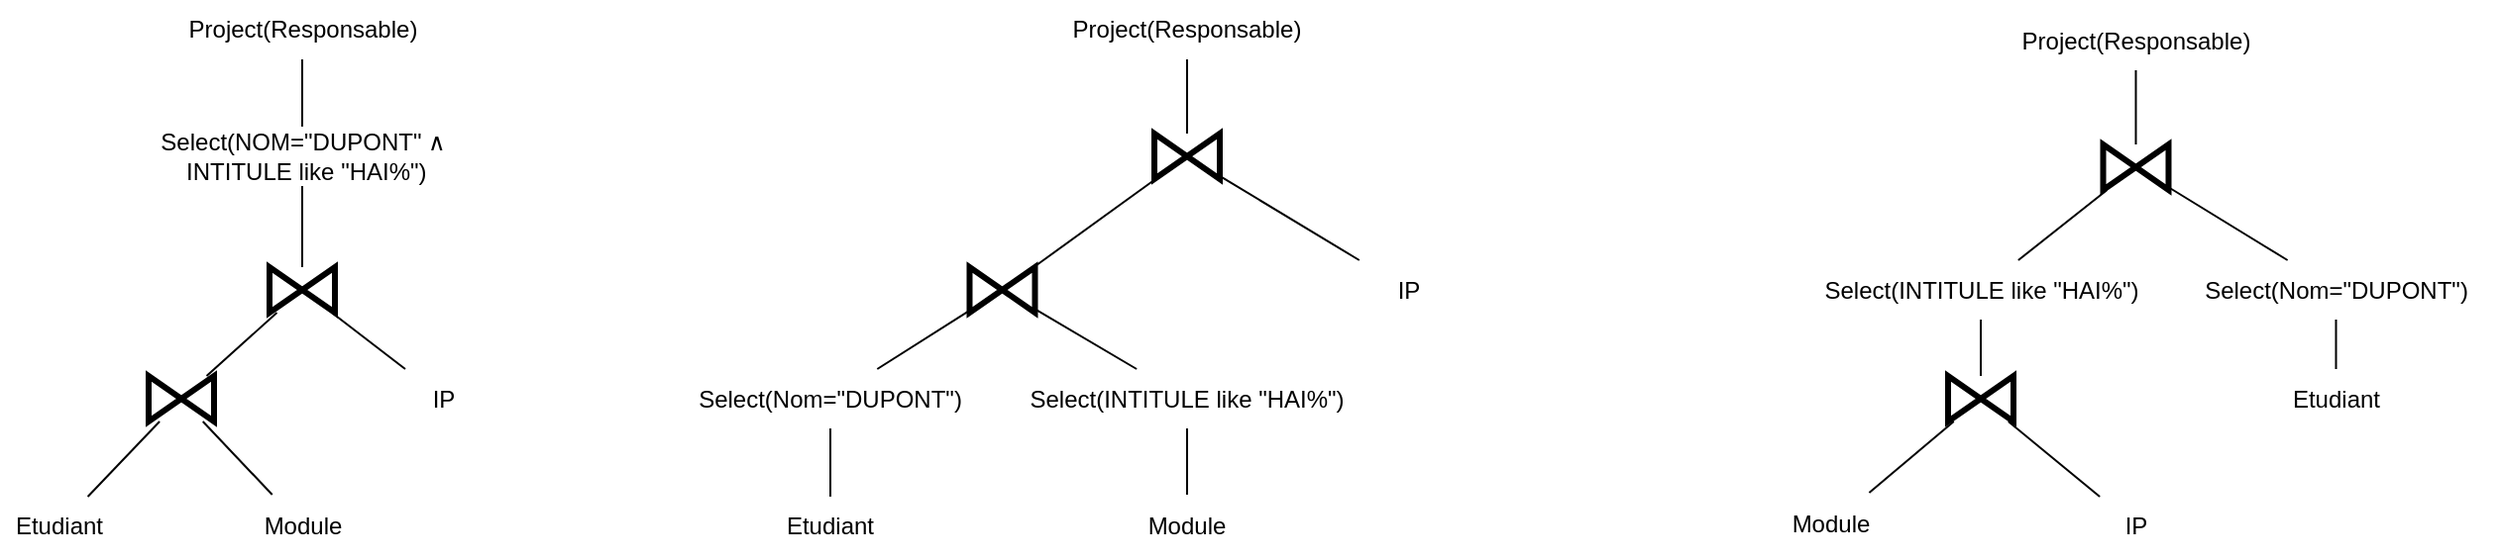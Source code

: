 <mxfile>
    <diagram id="V4EuQ2BzYgOKNBK2L6IC" name="Page-1">
        <mxGraphModel dx="792" dy="450" grid="0" gridSize="10" guides="1" tooltips="1" connect="1" arrows="1" fold="1" page="0" pageScale="1" pageWidth="1169" pageHeight="827" background="#ffffff" math="0" shadow="0">
            <root>
                <mxCell id="0"/>
                <mxCell id="1" parent="0"/>
                <mxCell id="2" value="Etudiant" style="text;html=1;strokeColor=none;fillColor=none;align=center;verticalAlign=middle;whiteSpace=wrap;rounded=0;fontColor=#000000;" vertex="1" parent="1">
                    <mxGeometry x="223" y="414" width="60" height="30" as="geometry"/>
                </mxCell>
                <mxCell id="3" value="Module" style="text;html=1;align=center;verticalAlign=middle;whiteSpace=wrap;rounded=0;fillColor=none;strokeColor=none;fontColor=#000000;" vertex="1" parent="1">
                    <mxGeometry x="344.5" y="413" width="62" height="32" as="geometry"/>
                </mxCell>
                <mxCell id="4" value="IP" style="text;html=1;strokeColor=none;fillColor=none;align=center;verticalAlign=middle;whiteSpace=wrap;rounded=0;fontColor=#000000;" vertex="1" parent="1">
                    <mxGeometry x="417" y="349.5" width="60" height="30" as="geometry"/>
                </mxCell>
                <mxCell id="7" style="edgeStyle=none;html=1;fontColor=default;endArrow=none;endFill=0;strokeColor=#000000;" edge="1" parent="1" source="5" target="2">
                    <mxGeometry relative="1" as="geometry"/>
                </mxCell>
                <mxCell id="8" style="edgeStyle=none;html=1;strokeColor=#000000;fontColor=default;endArrow=none;endFill=0;" edge="1" parent="1" source="5" target="3">
                    <mxGeometry relative="1" as="geometry"/>
                </mxCell>
                <mxCell id="5" value="" style="shape=collate;whiteSpace=wrap;html=1;rotation=90;fontColor=default;fillColor=none;strokeColor=#000000;strokeWidth=3;" vertex="1" parent="1">
                    <mxGeometry x="303" y="348" width="23" height="33" as="geometry"/>
                </mxCell>
                <mxCell id="12" style="edgeStyle=none;html=1;strokeColor=#000000;fontColor=default;endArrow=none;endFill=0;" edge="1" parent="1" source="6" target="9">
                    <mxGeometry relative="1" as="geometry"/>
                </mxCell>
                <mxCell id="6" value="Select(NOM=&quot;DUPONT&quot; ∧&lt;br&gt;&amp;nbsp;INTITULE like &quot;HAI%&quot;)" style="text;html=1;strokeColor=none;fillColor=none;align=center;verticalAlign=middle;whiteSpace=wrap;rounded=0;fontColor=#000000;" vertex="1" parent="1">
                    <mxGeometry x="293.75" y="227" width="163.5" height="30" as="geometry"/>
                </mxCell>
                <mxCell id="10" style="edgeStyle=none;html=1;strokeColor=#000000;fontColor=default;endArrow=none;endFill=0;" edge="1" parent="1" source="9" target="5">
                    <mxGeometry relative="1" as="geometry"/>
                </mxCell>
                <mxCell id="11" style="edgeStyle=none;html=1;strokeColor=#000000;fontColor=default;endArrow=none;endFill=0;" edge="1" parent="1" source="9" target="4">
                    <mxGeometry relative="1" as="geometry"/>
                </mxCell>
                <mxCell id="9" value="" style="shape=collate;whiteSpace=wrap;html=1;rotation=90;fontColor=default;fillColor=none;strokeColor=#000000;strokeWidth=3;" vertex="1" parent="1">
                    <mxGeometry x="364" y="293" width="23" height="33" as="geometry"/>
                </mxCell>
                <mxCell id="14" style="edgeStyle=none;html=1;strokeColor=#000000;fontColor=default;endArrow=none;endFill=0;" edge="1" parent="1" source="13" target="6">
                    <mxGeometry relative="1" as="geometry"/>
                </mxCell>
                <mxCell id="13" value="Project(Responsable)" style="text;html=1;strokeColor=none;fillColor=none;align=center;verticalAlign=middle;whiteSpace=wrap;rounded=0;fontColor=#000000;" vertex="1" parent="1">
                    <mxGeometry x="293.75" y="163" width="163.5" height="30" as="geometry"/>
                </mxCell>
                <mxCell id="15" value="Etudiant" style="text;html=1;strokeColor=none;fillColor=none;align=center;verticalAlign=middle;whiteSpace=wrap;rounded=0;fontColor=#000000;" vertex="1" parent="1">
                    <mxGeometry x="612" y="414" width="60" height="30" as="geometry"/>
                </mxCell>
                <mxCell id="16" value="Module" style="text;html=1;align=center;verticalAlign=middle;whiteSpace=wrap;rounded=0;fillColor=none;strokeColor=none;fontColor=#000000;" vertex="1" parent="1">
                    <mxGeometry x="791" y="413" width="62" height="32" as="geometry"/>
                </mxCell>
                <mxCell id="19" style="edgeStyle=none;html=1;strokeColor=#000000;fontColor=default;endArrow=none;endFill=0;" edge="1" parent="1" source="17" target="15">
                    <mxGeometry relative="1" as="geometry"/>
                </mxCell>
                <mxCell id="17" value="Select(Nom=&quot;DUPONT&quot;)" style="text;html=1;strokeColor=none;fillColor=none;align=center;verticalAlign=middle;whiteSpace=wrap;rounded=0;fontColor=#000000;" vertex="1" parent="1">
                    <mxGeometry x="560.25" y="349.5" width="163.5" height="30" as="geometry"/>
                </mxCell>
                <mxCell id="20" style="edgeStyle=none;html=1;strokeColor=#000000;fontColor=default;endArrow=none;endFill=0;" edge="1" parent="1" source="18" target="16">
                    <mxGeometry relative="1" as="geometry"/>
                </mxCell>
                <mxCell id="18" value="Select(INTITULE like &quot;HAI%&quot;)" style="text;html=1;strokeColor=none;fillColor=none;align=center;verticalAlign=middle;whiteSpace=wrap;rounded=0;fontColor=#000000;" vertex="1" parent="1">
                    <mxGeometry x="740.25" y="349.5" width="163.5" height="30" as="geometry"/>
                </mxCell>
                <mxCell id="22" style="edgeStyle=none;html=1;strokeColor=#000000;fontColor=default;endArrow=none;endFill=0;" edge="1" parent="1" source="21" target="17">
                    <mxGeometry relative="1" as="geometry"/>
                </mxCell>
                <mxCell id="23" style="edgeStyle=none;html=1;strokeColor=#000000;fontColor=default;endArrow=none;endFill=0;" edge="1" parent="1" source="21" target="18">
                    <mxGeometry relative="1" as="geometry"/>
                </mxCell>
                <mxCell id="21" value="" style="shape=collate;whiteSpace=wrap;html=1;rotation=90;fontColor=default;fillColor=none;strokeColor=#000000;strokeWidth=3;" vertex="1" parent="1">
                    <mxGeometry x="717.25" y="293" width="23" height="33" as="geometry"/>
                </mxCell>
                <mxCell id="26" style="edgeStyle=none;html=1;strokeColor=#000000;fontColor=default;endArrow=none;endFill=0;" edge="1" parent="1" source="24" target="21">
                    <mxGeometry relative="1" as="geometry"/>
                </mxCell>
                <mxCell id="27" style="edgeStyle=none;html=1;strokeColor=#000000;fontColor=default;endArrow=none;endFill=0;" edge="1" parent="1" source="24" target="25">
                    <mxGeometry relative="1" as="geometry"/>
                </mxCell>
                <mxCell id="24" value="" style="shape=collate;whiteSpace=wrap;html=1;rotation=90;fontColor=default;fillColor=none;strokeColor=#000000;strokeWidth=3;" vertex="1" parent="1">
                    <mxGeometry x="810.5" y="225.5" width="23" height="33" as="geometry"/>
                </mxCell>
                <mxCell id="25" value="IP" style="text;html=1;strokeColor=none;fillColor=none;align=center;verticalAlign=middle;whiteSpace=wrap;rounded=0;fontColor=#000000;" vertex="1" parent="1">
                    <mxGeometry x="903.75" y="294.5" width="60" height="30" as="geometry"/>
                </mxCell>
                <mxCell id="29" style="edgeStyle=none;html=1;strokeColor=#000000;fontColor=default;endArrow=none;endFill=0;" edge="1" parent="1" source="28" target="24">
                    <mxGeometry relative="1" as="geometry"/>
                </mxCell>
                <mxCell id="28" value="Project(Responsable)" style="text;html=1;strokeColor=none;fillColor=none;align=center;verticalAlign=middle;whiteSpace=wrap;rounded=0;fontColor=#000000;" vertex="1" parent="1">
                    <mxGeometry x="740.25" y="163" width="163.5" height="30" as="geometry"/>
                </mxCell>
                <mxCell id="30" value="Etudiant" style="text;html=1;strokeColor=none;fillColor=none;align=center;verticalAlign=middle;whiteSpace=wrap;rounded=0;fontColor=#000000;" vertex="1" parent="1">
                    <mxGeometry x="1371.75" y="349.5" width="60" height="30" as="geometry"/>
                </mxCell>
                <mxCell id="31" value="Module" style="text;html=1;align=center;verticalAlign=middle;whiteSpace=wrap;rounded=0;fillColor=none;strokeColor=none;fontColor=#000000;" vertex="1" parent="1">
                    <mxGeometry x="1116.25" y="412" width="62" height="32" as="geometry"/>
                </mxCell>
                <mxCell id="32" style="edgeStyle=none;html=1;strokeColor=#000000;fontColor=default;endArrow=none;endFill=0;" edge="1" parent="1" source="33" target="30">
                    <mxGeometry relative="1" as="geometry"/>
                </mxCell>
                <mxCell id="33" value="Select(Nom=&quot;DUPONT&quot;)" style="text;html=1;strokeColor=none;fillColor=none;align=center;verticalAlign=middle;whiteSpace=wrap;rounded=0;fontColor=#000000;" vertex="1" parent="1">
                    <mxGeometry x="1320" y="294.5" width="163.5" height="30" as="geometry"/>
                </mxCell>
                <mxCell id="34" style="edgeStyle=none;html=1;strokeColor=#000000;fontColor=default;endArrow=none;endFill=0;" edge="1" parent="1" source="38" target="31">
                    <mxGeometry relative="1" as="geometry"/>
                </mxCell>
                <mxCell id="47" style="edgeStyle=none;html=1;strokeColor=#000000;fontColor=default;endArrow=none;endFill=0;" edge="1" parent="1" source="35" target="38">
                    <mxGeometry relative="1" as="geometry"/>
                </mxCell>
                <mxCell id="35" value="Select(INTITULE like &quot;HAI%&quot;)" style="text;html=1;strokeColor=none;fillColor=none;align=center;verticalAlign=middle;whiteSpace=wrap;rounded=0;fontColor=#000000;" vertex="1" parent="1">
                    <mxGeometry x="1140.75" y="294.5" width="163.5" height="30" as="geometry"/>
                </mxCell>
                <mxCell id="45" style="edgeStyle=none;html=1;strokeColor=#000000;fontColor=default;endArrow=none;endFill=0;" edge="1" parent="1" source="38" target="42">
                    <mxGeometry relative="1" as="geometry"/>
                </mxCell>
                <mxCell id="38" value="" style="shape=collate;whiteSpace=wrap;html=1;rotation=90;fontColor=default;fillColor=none;strokeColor=#000000;strokeWidth=3;" vertex="1" parent="1">
                    <mxGeometry x="1211" y="348" width="23" height="33" as="geometry"/>
                </mxCell>
                <mxCell id="39" style="edgeStyle=none;html=1;strokeColor=#000000;fontColor=default;endArrow=none;endFill=0;" edge="1" parent="1" source="41" target="35">
                    <mxGeometry relative="1" as="geometry"/>
                </mxCell>
                <mxCell id="46" style="edgeStyle=none;html=1;strokeColor=#000000;fontColor=default;endArrow=none;endFill=0;" edge="1" parent="1" source="41" target="33">
                    <mxGeometry relative="1" as="geometry"/>
                </mxCell>
                <mxCell id="41" value="" style="shape=collate;whiteSpace=wrap;html=1;rotation=90;fontColor=default;fillColor=none;strokeColor=#000000;strokeWidth=3;" vertex="1" parent="1">
                    <mxGeometry x="1289.25" y="231" width="23" height="33" as="geometry"/>
                </mxCell>
                <mxCell id="42" value="IP" style="text;html=1;strokeColor=none;fillColor=none;align=center;verticalAlign=middle;whiteSpace=wrap;rounded=0;fontColor=#000000;" vertex="1" parent="1">
                    <mxGeometry x="1270.75" y="414" width="60" height="30" as="geometry"/>
                </mxCell>
                <mxCell id="43" style="edgeStyle=none;html=1;strokeColor=#000000;fontColor=default;endArrow=none;endFill=0;" edge="1" parent="1" source="44" target="41">
                    <mxGeometry relative="1" as="geometry"/>
                </mxCell>
                <mxCell id="44" value="Project(Responsable)" style="text;html=1;strokeColor=none;fillColor=none;align=center;verticalAlign=middle;whiteSpace=wrap;rounded=0;fontColor=#000000;" vertex="1" parent="1">
                    <mxGeometry x="1219" y="168.5" width="163.5" height="30" as="geometry"/>
                </mxCell>
            </root>
        </mxGraphModel>
    </diagram>
</mxfile>